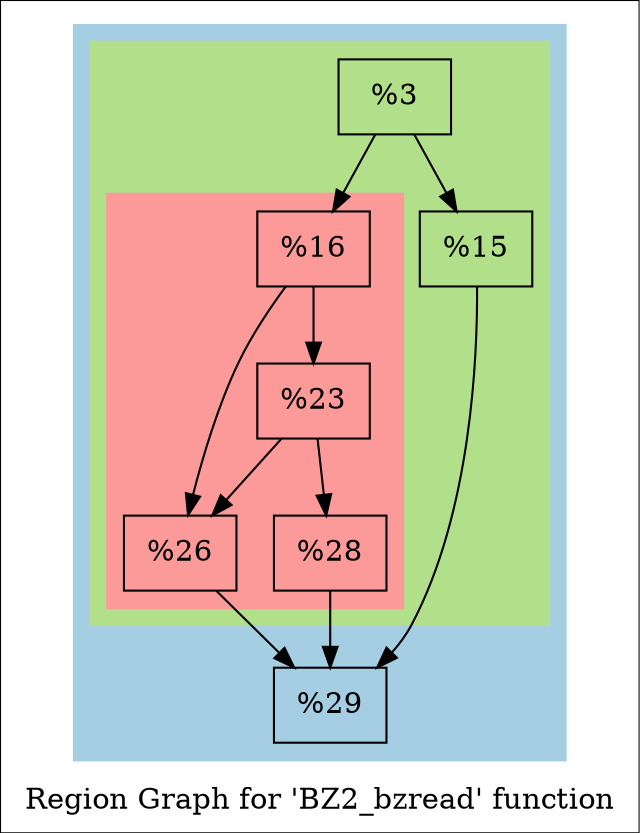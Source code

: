 digraph "Region Graph for 'BZ2_bzread' function" {
	label="Region Graph for 'BZ2_bzread' function";

	Node0x1390430 [shape=record,label="{%3}"];
	Node0x1390430 -> Node0x12181b0;
	Node0x1390430 -> Node0x135a730;
	Node0x12181b0 [shape=record,label="{%15}"];
	Node0x12181b0 -> Node0x11f9ee0;
	Node0x11f9ee0 [shape=record,label="{%29}"];
	Node0x135a730 [shape=record,label="{%16}"];
	Node0x135a730 -> Node0x110cf80;
	Node0x135a730 -> Node0x138c7a0;
	Node0x110cf80 [shape=record,label="{%26}"];
	Node0x110cf80 -> Node0x11f9ee0;
	Node0x138c7a0 [shape=record,label="{%23}"];
	Node0x138c7a0 -> Node0x110cf80;
	Node0x138c7a0 -> Node0x1381450;
	Node0x1381450 [shape=record,label="{%28}"];
	Node0x1381450 -> Node0x11f9ee0;
	colorscheme = "paired12"
        subgraph cluster_0x1484d00 {
          label = "";
          style = filled;
          color = 1
          subgraph cluster_0x145b920 {
            label = "";
            style = filled;
            color = 3
            subgraph cluster_0x10db240 {
              label = "";
              style = filled;
              color = 5
              Node0x135a730;
              Node0x110cf80;
              Node0x138c7a0;
              Node0x1381450;
            }
            Node0x1390430;
            Node0x12181b0;
          }
          Node0x11f9ee0;
        }
}
